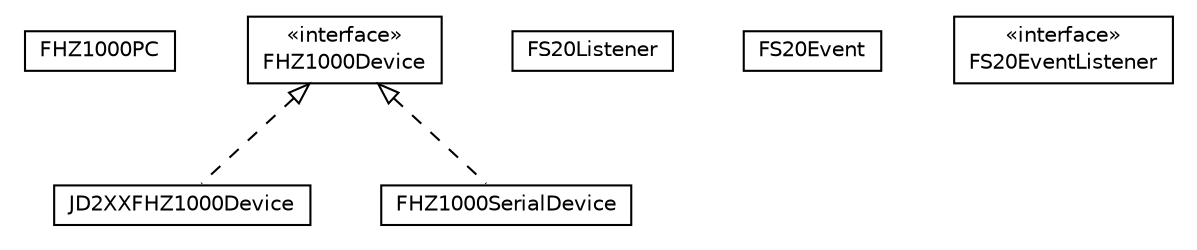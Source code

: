 #!/usr/local/bin/dot
#
# Class diagram 
# Generated by UMLGraph version R5_6-24-gf6e263 (http://www.umlgraph.org/)
#

digraph G {
	edge [fontname="Helvetica",fontsize=10,labelfontname="Helvetica",labelfontsize=10];
	node [fontname="Helvetica",fontsize=10,shape=plaintext];
	nodesep=0.25;
	ranksep=0.5;
	// org.universAAL.lddi.fs20.connect.FHZ1000PC
	c774888 [label=<<table title="org.universAAL.lddi.fs20.connect.FHZ1000PC" border="0" cellborder="1" cellspacing="0" cellpadding="2" port="p" href="./FHZ1000PC.html">
		<tr><td><table border="0" cellspacing="0" cellpadding="1">
<tr><td align="center" balign="center"> FHZ1000PC </td></tr>
		</table></td></tr>
		</table>>, URL="./FHZ1000PC.html", fontname="Helvetica", fontcolor="black", fontsize=10.0];
	// org.universAAL.lddi.fs20.connect.FHZ1000PC.FHZ1000Device
	c774889 [label=<<table title="org.universAAL.lddi.fs20.connect.FHZ1000PC.FHZ1000Device" border="0" cellborder="1" cellspacing="0" cellpadding="2" port="p" href="./FHZ1000PC.FHZ1000Device.html">
		<tr><td><table border="0" cellspacing="0" cellpadding="1">
<tr><td align="center" balign="center"> &#171;interface&#187; </td></tr>
<tr><td align="center" balign="center"> FHZ1000Device </td></tr>
		</table></td></tr>
		</table>>, URL="./FHZ1000PC.FHZ1000Device.html", fontname="Helvetica", fontcolor="black", fontsize=10.0];
	// org.universAAL.lddi.fs20.connect.FHZ1000PC.JD2XXFHZ1000Device
	c774890 [label=<<table title="org.universAAL.lddi.fs20.connect.FHZ1000PC.JD2XXFHZ1000Device" border="0" cellborder="1" cellspacing="0" cellpadding="2" port="p" href="./FHZ1000PC.JD2XXFHZ1000Device.html">
		<tr><td><table border="0" cellspacing="0" cellpadding="1">
<tr><td align="center" balign="center"> JD2XXFHZ1000Device </td></tr>
		</table></td></tr>
		</table>>, URL="./FHZ1000PC.JD2XXFHZ1000Device.html", fontname="Helvetica", fontcolor="black", fontsize=10.0];
	// org.universAAL.lddi.fs20.connect.FHZ1000PC.FHZ1000SerialDevice
	c774891 [label=<<table title="org.universAAL.lddi.fs20.connect.FHZ1000PC.FHZ1000SerialDevice" border="0" cellborder="1" cellspacing="0" cellpadding="2" port="p" href="./FHZ1000PC.FHZ1000SerialDevice.html">
		<tr><td><table border="0" cellspacing="0" cellpadding="1">
<tr><td align="center" balign="center"> FHZ1000SerialDevice </td></tr>
		</table></td></tr>
		</table>>, URL="./FHZ1000PC.FHZ1000SerialDevice.html", fontname="Helvetica", fontcolor="black", fontsize=10.0];
	// org.universAAL.lddi.fs20.connect.FS20Listener
	c774892 [label=<<table title="org.universAAL.lddi.fs20.connect.FS20Listener" border="0" cellborder="1" cellspacing="0" cellpadding="2" port="p" href="./FS20Listener.html">
		<tr><td><table border="0" cellspacing="0" cellpadding="1">
<tr><td align="center" balign="center"> FS20Listener </td></tr>
		</table></td></tr>
		</table>>, URL="./FS20Listener.html", fontname="Helvetica", fontcolor="black", fontsize=10.0];
	// org.universAAL.lddi.fs20.connect.FS20Event
	c774893 [label=<<table title="org.universAAL.lddi.fs20.connect.FS20Event" border="0" cellborder="1" cellspacing="0" cellpadding="2" port="p" href="./FS20Event.html">
		<tr><td><table border="0" cellspacing="0" cellpadding="1">
<tr><td align="center" balign="center"> FS20Event </td></tr>
		</table></td></tr>
		</table>>, URL="./FS20Event.html", fontname="Helvetica", fontcolor="black", fontsize=10.0];
	// org.universAAL.lddi.fs20.connect.FS20EventListener
	c774894 [label=<<table title="org.universAAL.lddi.fs20.connect.FS20EventListener" border="0" cellborder="1" cellspacing="0" cellpadding="2" port="p" href="./FS20EventListener.html">
		<tr><td><table border="0" cellspacing="0" cellpadding="1">
<tr><td align="center" balign="center"> &#171;interface&#187; </td></tr>
<tr><td align="center" balign="center"> FS20EventListener </td></tr>
		</table></td></tr>
		</table>>, URL="./FS20EventListener.html", fontname="Helvetica", fontcolor="black", fontsize=10.0];
	//org.universAAL.lddi.fs20.connect.FHZ1000PC.JD2XXFHZ1000Device implements org.universAAL.lddi.fs20.connect.FHZ1000PC.FHZ1000Device
	c774889:p -> c774890:p [dir=back,arrowtail=empty,style=dashed];
	//org.universAAL.lddi.fs20.connect.FHZ1000PC.FHZ1000SerialDevice implements org.universAAL.lddi.fs20.connect.FHZ1000PC.FHZ1000Device
	c774889:p -> c774891:p [dir=back,arrowtail=empty,style=dashed];
}

